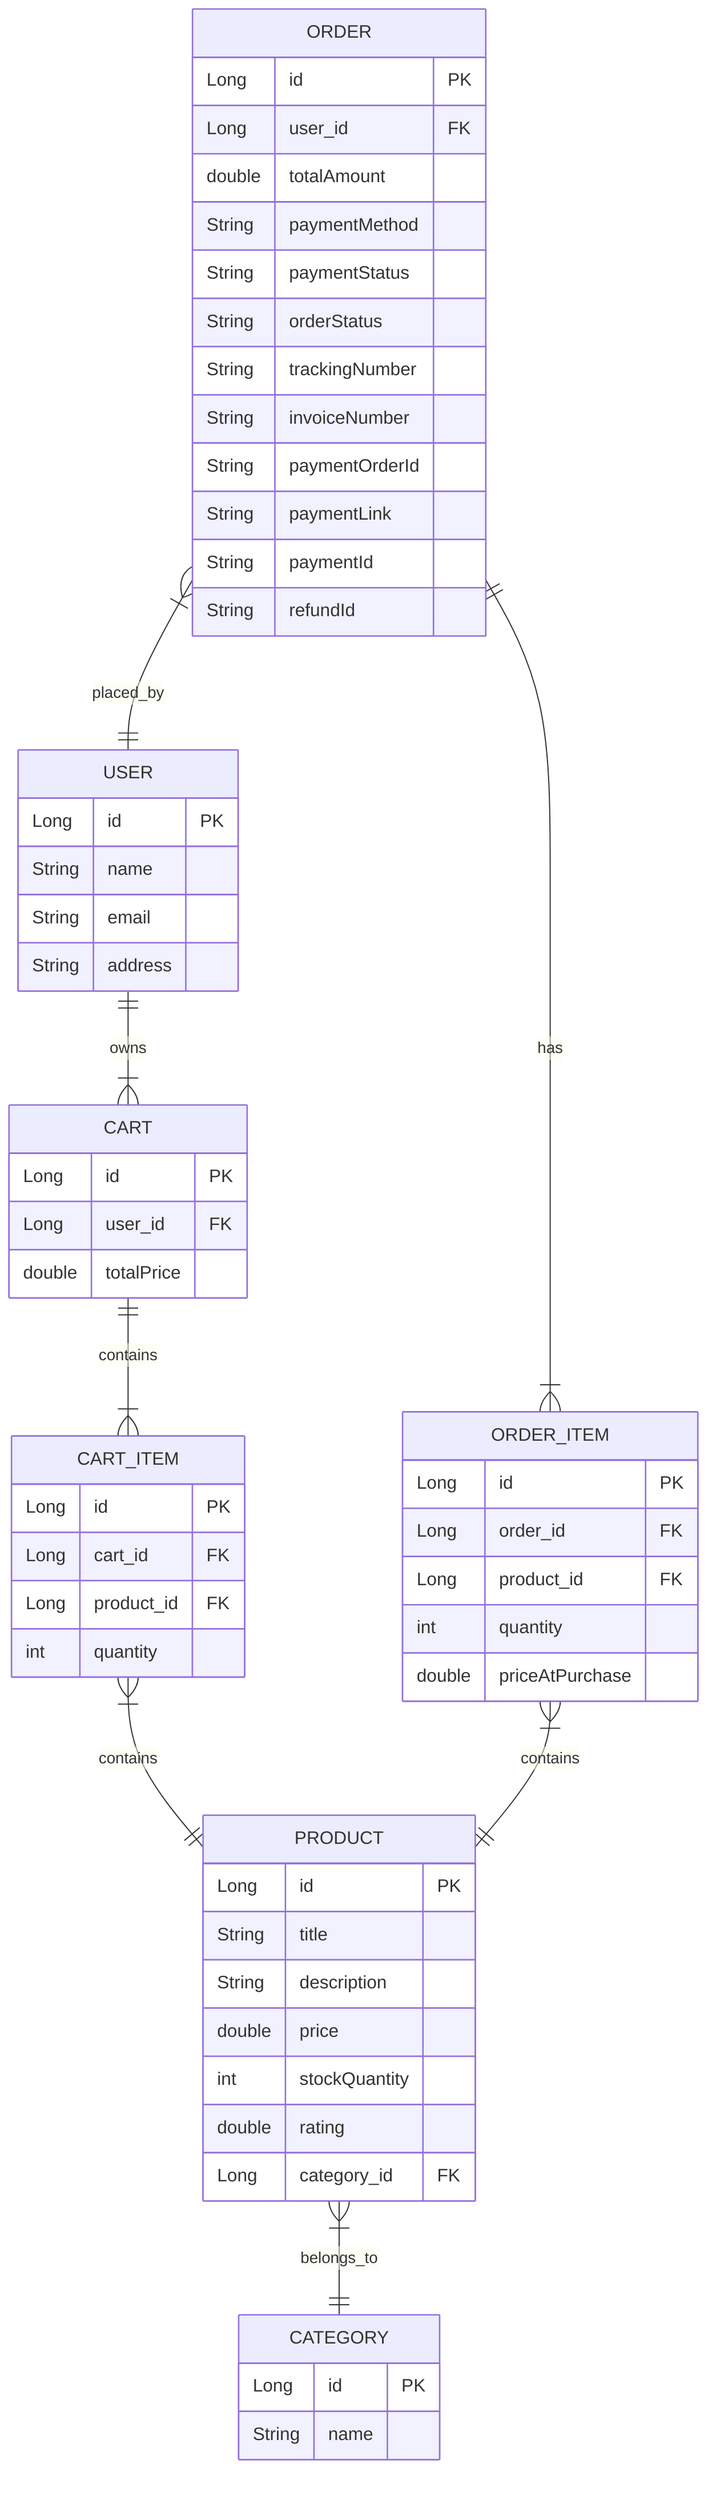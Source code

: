 erDiagram
    USER {
        Long id PK
        String name
        String email
        String address
    }
    
    CART {
        Long id PK
        Long user_id FK
        double totalPrice
    }
    
    CART_ITEM {
        Long id PK
        Long cart_id FK
        Long product_id FK
        int quantity
    }
    
    PRODUCT {
        Long id PK
        String title
        String description
        double price
        int stockQuantity
        double rating
        Long category_id FK
    }
    
    CATEGORY {
        Long id PK
        String name
    }
    
    ORDER {
        Long id PK
        Long user_id FK
        double totalAmount
        String paymentMethod
        String paymentStatus
        String orderStatus
        String trackingNumber
        String invoiceNumber
        String paymentOrderId
        String paymentLink
        String paymentId
        String refundId
    }
    
    ORDER_ITEM {
        Long id PK
        Long order_id FK
        Long product_id FK
        int quantity
        double priceAtPurchase
    }
    
    USER ||--|{ CART : owns
    CART ||--|{ CART_ITEM : contains
    CART_ITEM }|--|| PRODUCT : contains
    
    ORDER ||--|{ ORDER_ITEM : has
    ORDER }|--|| USER : placed_by
    ORDER_ITEM }|--|| PRODUCT : contains
    
    PRODUCT }|--|| CATEGORY : belongs_to